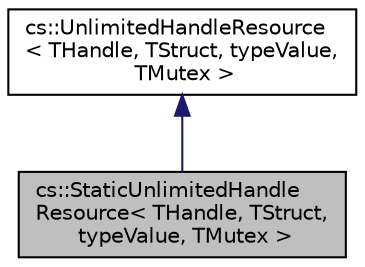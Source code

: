 digraph "cs::StaticUnlimitedHandleResource&lt; THandle, TStruct, typeValue, TMutex &gt;"
{
  edge [fontname="Helvetica",fontsize="10",labelfontname="Helvetica",labelfontsize="10"];
  node [fontname="Helvetica",fontsize="10",shape=record];
  Node1 [label="cs::StaticUnlimitedHandle\lResource\< THandle, TStruct,\l typeValue, TMutex \>",height=0.2,width=0.4,color="black", fillcolor="grey75", style="filled", fontcolor="black"];
  Node2 -> Node1 [dir="back",color="midnightblue",fontsize="10",style="solid",fontname="Helvetica"];
  Node2 [label="cs::UnlimitedHandleResource\l\< THandle, TStruct, typeValue,\l TMutex \>",height=0.2,width=0.4,color="black", fillcolor="white", style="filled",URL="$classcs_1_1UnlimitedHandleResource.html"];
}
